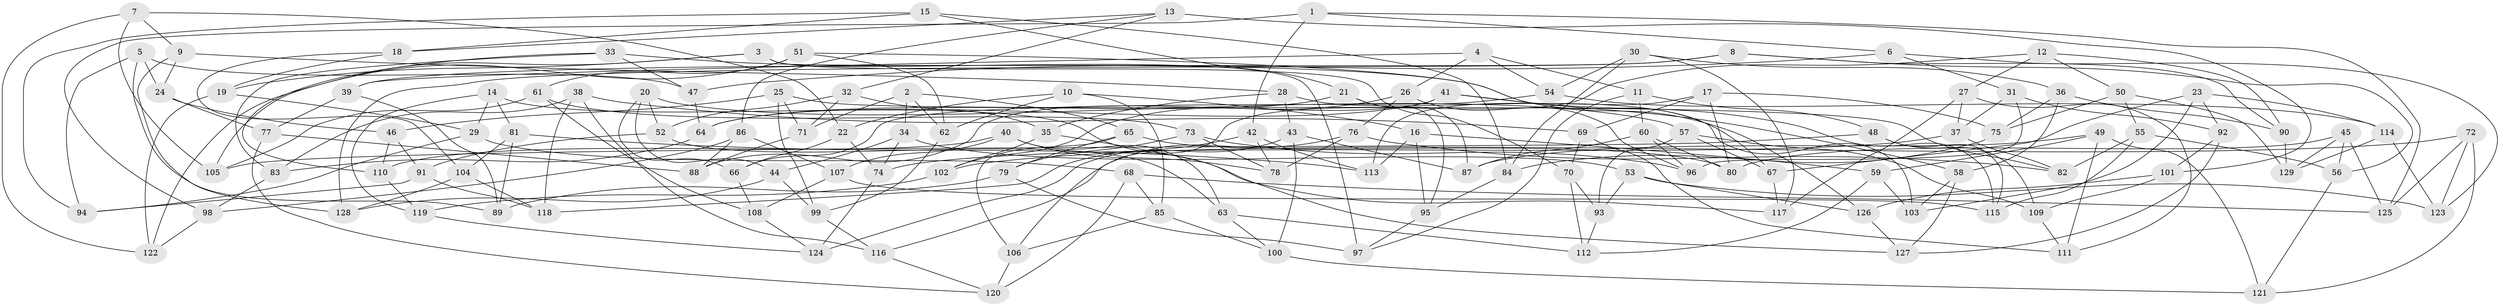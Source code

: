 // Generated by graph-tools (version 1.1) at 2025/27/03/09/25 03:27:01]
// undirected, 129 vertices, 258 edges
graph export_dot {
graph [start="1"]
  node [color=gray90,style=filled];
  1;
  2;
  3;
  4;
  5;
  6;
  7;
  8;
  9;
  10;
  11;
  12;
  13;
  14;
  15;
  16;
  17;
  18;
  19;
  20;
  21;
  22;
  23;
  24;
  25;
  26;
  27;
  28;
  29;
  30;
  31;
  32;
  33;
  34;
  35;
  36;
  37;
  38;
  39;
  40;
  41;
  42;
  43;
  44;
  45;
  46;
  47;
  48;
  49;
  50;
  51;
  52;
  53;
  54;
  55;
  56;
  57;
  58;
  59;
  60;
  61;
  62;
  63;
  64;
  65;
  66;
  67;
  68;
  69;
  70;
  71;
  72;
  73;
  74;
  75;
  76;
  77;
  78;
  79;
  80;
  81;
  82;
  83;
  84;
  85;
  86;
  87;
  88;
  89;
  90;
  91;
  92;
  93;
  94;
  95;
  96;
  97;
  98;
  99;
  100;
  101;
  102;
  103;
  104;
  105;
  106;
  107;
  108;
  109;
  110;
  111;
  112;
  113;
  114;
  115;
  116;
  117;
  118;
  119;
  120;
  121;
  122;
  123;
  124;
  125;
  126;
  127;
  128;
  129;
  1 -- 42;
  1 -- 98;
  1 -- 6;
  1 -- 125;
  2 -- 62;
  2 -- 71;
  2 -- 65;
  2 -- 34;
  3 -- 70;
  3 -- 97;
  3 -- 19;
  3 -- 105;
  4 -- 39;
  4 -- 11;
  4 -- 54;
  4 -- 26;
  5 -- 89;
  5 -- 47;
  5 -- 94;
  5 -- 24;
  6 -- 31;
  6 -- 47;
  6 -- 123;
  7 -- 105;
  7 -- 22;
  7 -- 122;
  7 -- 9;
  8 -- 128;
  8 -- 39;
  8 -- 90;
  8 -- 56;
  9 -- 28;
  9 -- 24;
  9 -- 128;
  10 -- 16;
  10 -- 85;
  10 -- 22;
  10 -- 62;
  11 -- 97;
  11 -- 60;
  11 -- 48;
  12 -- 90;
  12 -- 106;
  12 -- 27;
  12 -- 50;
  13 -- 32;
  13 -- 86;
  13 -- 101;
  13 -- 18;
  14 -- 29;
  14 -- 81;
  14 -- 119;
  14 -- 127;
  15 -- 84;
  15 -- 21;
  15 -- 94;
  15 -- 18;
  16 -- 95;
  16 -- 59;
  16 -- 113;
  17 -- 113;
  17 -- 69;
  17 -- 80;
  17 -- 75;
  18 -- 104;
  18 -- 19;
  19 -- 29;
  19 -- 122;
  20 -- 66;
  20 -- 44;
  20 -- 52;
  20 -- 57;
  21 -- 64;
  21 -- 87;
  21 -- 95;
  22 -- 66;
  22 -- 74;
  23 -- 67;
  23 -- 103;
  23 -- 92;
  23 -- 114;
  24 -- 46;
  24 -- 77;
  25 -- 46;
  25 -- 71;
  25 -- 99;
  25 -- 82;
  26 -- 96;
  26 -- 102;
  26 -- 76;
  27 -- 111;
  27 -- 37;
  27 -- 117;
  28 -- 43;
  28 -- 35;
  28 -- 103;
  29 -- 68;
  29 -- 94;
  30 -- 54;
  30 -- 84;
  30 -- 36;
  30 -- 117;
  31 -- 96;
  31 -- 37;
  31 -- 92;
  32 -- 71;
  32 -- 52;
  32 -- 35;
  33 -- 110;
  33 -- 126;
  33 -- 83;
  33 -- 47;
  34 -- 44;
  34 -- 74;
  34 -- 53;
  35 -- 102;
  35 -- 117;
  36 -- 90;
  36 -- 75;
  36 -- 58;
  37 -- 82;
  37 -- 74;
  38 -- 83;
  38 -- 69;
  38 -- 116;
  38 -- 118;
  39 -- 89;
  39 -- 77;
  40 -- 63;
  40 -- 110;
  40 -- 107;
  40 -- 78;
  41 -- 64;
  41 -- 88;
  41 -- 115;
  41 -- 58;
  42 -- 78;
  42 -- 113;
  42 -- 118;
  43 -- 100;
  43 -- 124;
  43 -- 87;
  44 -- 128;
  44 -- 99;
  45 -- 125;
  45 -- 80;
  45 -- 129;
  45 -- 56;
  46 -- 91;
  46 -- 110;
  47 -- 64;
  48 -- 115;
  48 -- 105;
  48 -- 109;
  49 -- 59;
  49 -- 121;
  49 -- 111;
  49 -- 87;
  50 -- 75;
  50 -- 55;
  50 -- 129;
  51 -- 67;
  51 -- 62;
  51 -- 122;
  51 -- 61;
  52 -- 63;
  52 -- 91;
  53 -- 123;
  53 -- 93;
  53 -- 126;
  54 -- 114;
  54 -- 66;
  55 -- 82;
  55 -- 56;
  55 -- 115;
  56 -- 121;
  57 -- 109;
  57 -- 67;
  57 -- 93;
  58 -- 103;
  58 -- 127;
  59 -- 103;
  59 -- 112;
  60 -- 96;
  60 -- 80;
  60 -- 87;
  61 -- 105;
  61 -- 73;
  61 -- 108;
  62 -- 99;
  63 -- 100;
  63 -- 112;
  64 -- 83;
  65 -- 80;
  65 -- 79;
  65 -- 106;
  66 -- 108;
  67 -- 117;
  68 -- 120;
  68 -- 85;
  68 -- 125;
  69 -- 111;
  69 -- 70;
  70 -- 112;
  70 -- 93;
  71 -- 88;
  72 -- 123;
  72 -- 102;
  72 -- 125;
  72 -- 121;
  73 -- 79;
  73 -- 96;
  73 -- 78;
  74 -- 124;
  75 -- 84;
  76 -- 116;
  76 -- 82;
  76 -- 78;
  77 -- 88;
  77 -- 120;
  79 -- 97;
  79 -- 89;
  81 -- 104;
  81 -- 89;
  81 -- 113;
  83 -- 98;
  84 -- 95;
  85 -- 100;
  85 -- 106;
  86 -- 88;
  86 -- 98;
  86 -- 107;
  90 -- 129;
  91 -- 94;
  91 -- 118;
  92 -- 101;
  92 -- 127;
  93 -- 112;
  95 -- 97;
  98 -- 122;
  99 -- 116;
  100 -- 121;
  101 -- 109;
  101 -- 126;
  102 -- 119;
  104 -- 118;
  104 -- 128;
  106 -- 120;
  107 -- 108;
  107 -- 115;
  108 -- 124;
  109 -- 111;
  110 -- 119;
  114 -- 129;
  114 -- 123;
  116 -- 120;
  119 -- 124;
  126 -- 127;
}
